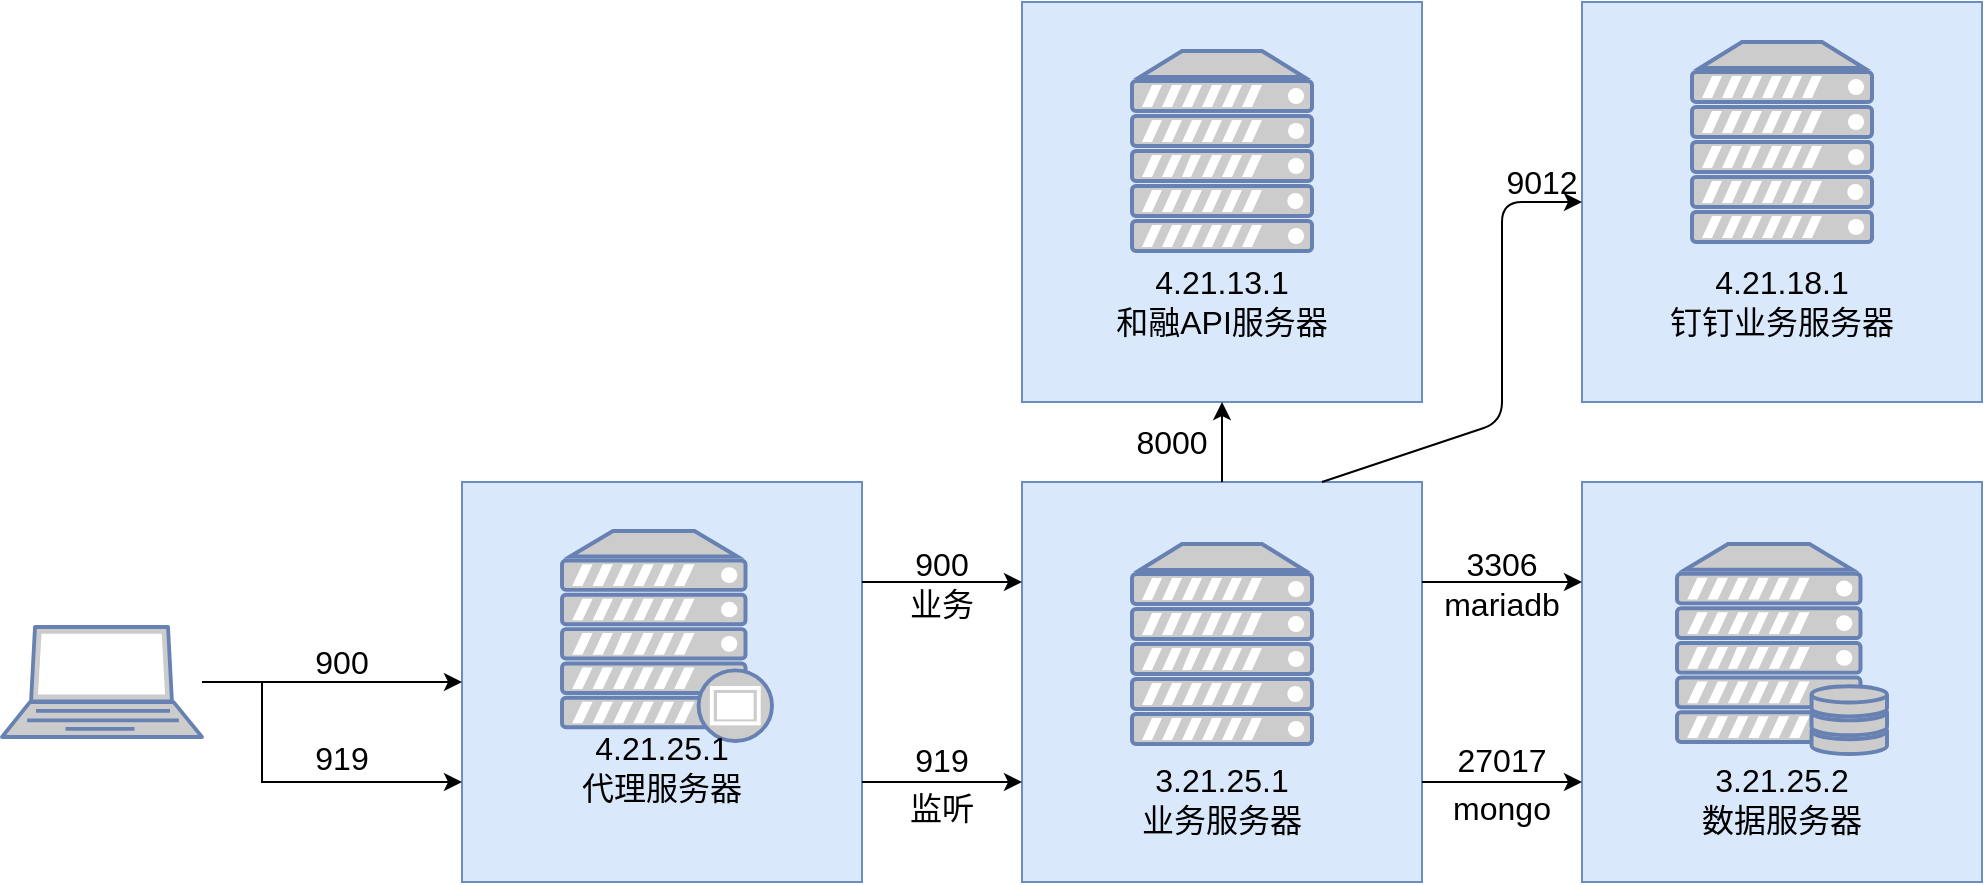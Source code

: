 <mxfile version="13.6.4" type="github">
  <diagram id="WrnQYbpCY2WoX9VJuDWH" name="第 1 页">
    <mxGraphModel dx="2062" dy="762" grid="1" gridSize="10" guides="1" tooltips="1" connect="1" arrows="1" fold="1" page="1" pageScale="1" pageWidth="1169" pageHeight="826" math="0" shadow="0">
      <root>
        <mxCell id="0" />
        <mxCell id="1" parent="0" />
        <mxCell id="SjH9K1tZbJp-Q752Gywk-21" value="" style="whiteSpace=wrap;html=1;aspect=fixed;fontSize=16;fillColor=#dae8fc;strokeColor=#6c8ebf;" parent="1" vertex="1">
          <mxGeometry x="880" y="130" width="200" height="200" as="geometry" />
        </mxCell>
        <mxCell id="SjH9K1tZbJp-Q752Gywk-9" value="" style="whiteSpace=wrap;html=1;aspect=fixed;fontSize=16;fillColor=#dae8fc;strokeColor=#6c8ebf;" parent="1" vertex="1">
          <mxGeometry x="880" y="370" width="200" height="200" as="geometry" />
        </mxCell>
        <mxCell id="SjH9K1tZbJp-Q752Gywk-6" value="" style="whiteSpace=wrap;html=1;aspect=fixed;fontSize=16;fillColor=#dae8fc;strokeColor=#6c8ebf;" parent="1" vertex="1">
          <mxGeometry x="600" y="370" width="200" height="200" as="geometry" />
        </mxCell>
        <mxCell id="SjH9K1tZbJp-Q752Gywk-3" value="" style="whiteSpace=wrap;html=1;aspect=fixed;fontSize=16;fillColor=#dae8fc;strokeColor=#6c8ebf;" parent="1" vertex="1">
          <mxGeometry x="320" y="370" width="200" height="200" as="geometry" />
        </mxCell>
        <mxCell id="SjH9K1tZbJp-Q752Gywk-1" value="" style="fontColor=#0066CC;verticalAlign=top;verticalLabelPosition=bottom;labelPosition=center;align=center;html=1;outlineConnect=0;fillColor=#CCCCCC;strokeColor=#6881B3;gradientColor=none;gradientDirection=north;strokeWidth=2;shape=mxgraph.networks.proxy_server;" parent="1" vertex="1">
          <mxGeometry x="370" y="394.5" width="105" height="105" as="geometry" />
        </mxCell>
        <mxCell id="SjH9K1tZbJp-Q752Gywk-2" value="4.21.25.1&lt;br&gt;代理服务器" style="text;html=1;strokeColor=none;fillColor=none;align=center;verticalAlign=middle;whiteSpace=wrap;rounded=0;fontSize=16;" parent="1" vertex="1">
          <mxGeometry x="332" y="502.5" width="176" height="20" as="geometry" />
        </mxCell>
        <mxCell id="SjH9K1tZbJp-Q752Gywk-4" value="" style="fontColor=#0066CC;verticalAlign=top;verticalLabelPosition=bottom;labelPosition=center;align=center;html=1;outlineConnect=0;fillColor=#CCCCCC;strokeColor=#6881B3;gradientColor=none;gradientDirection=north;strokeWidth=2;shape=mxgraph.networks.server_storage;" parent="1" vertex="1">
          <mxGeometry x="927.5" y="401" width="105" height="105" as="geometry" />
        </mxCell>
        <mxCell id="SjH9K1tZbJp-Q752Gywk-5" value="" style="fontColor=#0066CC;verticalAlign=top;verticalLabelPosition=bottom;labelPosition=center;align=center;html=1;outlineConnect=0;fillColor=#CCCCCC;strokeColor=#6881B3;gradientColor=none;gradientDirection=north;strokeWidth=2;shape=mxgraph.networks.server;" parent="1" vertex="1">
          <mxGeometry x="655" y="401" width="90" height="100" as="geometry" />
        </mxCell>
        <mxCell id="SjH9K1tZbJp-Q752Gywk-8" value="3.21.25.1&lt;br&gt;业务服务器" style="text;html=1;strokeColor=none;fillColor=none;align=center;verticalAlign=middle;whiteSpace=wrap;rounded=0;fontSize=16;" parent="1" vertex="1">
          <mxGeometry x="612" y="519" width="176" height="20" as="geometry" />
        </mxCell>
        <mxCell id="SjH9K1tZbJp-Q752Gywk-10" value="3.21.25.2&lt;br&gt;数据服务器" style="text;html=1;strokeColor=none;fillColor=none;align=center;verticalAlign=middle;whiteSpace=wrap;rounded=0;fontSize=16;" parent="1" vertex="1">
          <mxGeometry x="892" y="519" width="176" height="20" as="geometry" />
        </mxCell>
        <mxCell id="SjH9K1tZbJp-Q752Gywk-12" value="" style="endArrow=classic;html=1;fontSize=16;exitX=1;exitY=0.25;exitDx=0;exitDy=0;entryX=0;entryY=0.25;entryDx=0;entryDy=0;" parent="1" source="SjH9K1tZbJp-Q752Gywk-3" target="SjH9K1tZbJp-Q752Gywk-6" edge="1">
          <mxGeometry width="50" height="50" relative="1" as="geometry">
            <mxPoint x="510" y="470" as="sourcePoint" />
            <mxPoint x="560" y="420" as="targetPoint" />
          </mxGeometry>
        </mxCell>
        <mxCell id="SjH9K1tZbJp-Q752Gywk-13" value="" style="endArrow=classic;html=1;fontSize=16;exitX=1;exitY=0.75;exitDx=0;exitDy=0;entryX=0;entryY=0.75;entryDx=0;entryDy=0;" parent="1" source="SjH9K1tZbJp-Q752Gywk-3" target="SjH9K1tZbJp-Q752Gywk-6" edge="1">
          <mxGeometry width="50" height="50" relative="1" as="geometry">
            <mxPoint x="533" y="450" as="sourcePoint" />
            <mxPoint x="605" y="448" as="targetPoint" />
          </mxGeometry>
        </mxCell>
        <mxCell id="SjH9K1tZbJp-Q752Gywk-14" value="" style="whiteSpace=wrap;html=1;aspect=fixed;fontSize=16;fillColor=#dae8fc;strokeColor=#6c8ebf;" parent="1" vertex="1">
          <mxGeometry x="600" y="130" width="200" height="200" as="geometry" />
        </mxCell>
        <mxCell id="SjH9K1tZbJp-Q752Gywk-15" value="" style="fontColor=#0066CC;verticalAlign=top;verticalLabelPosition=bottom;labelPosition=center;align=center;html=1;outlineConnect=0;fillColor=#CCCCCC;strokeColor=#6881B3;gradientColor=none;gradientDirection=north;strokeWidth=2;shape=mxgraph.networks.server;" parent="1" vertex="1">
          <mxGeometry x="655" y="154.5" width="90" height="100" as="geometry" />
        </mxCell>
        <mxCell id="SjH9K1tZbJp-Q752Gywk-16" value="" style="endArrow=classic;html=1;fontSize=16;exitX=0.5;exitY=0;exitDx=0;exitDy=0;entryX=0.5;entryY=1;entryDx=0;entryDy=0;" parent="1" source="SjH9K1tZbJp-Q752Gywk-6" target="SjH9K1tZbJp-Q752Gywk-14" edge="1">
          <mxGeometry width="50" height="50" relative="1" as="geometry">
            <mxPoint x="680" y="320" as="sourcePoint" />
            <mxPoint x="630" y="370" as="targetPoint" />
          </mxGeometry>
        </mxCell>
        <mxCell id="SjH9K1tZbJp-Q752Gywk-18" value="4.21.13.1&lt;br&gt;和融API服务器" style="text;html=1;strokeColor=none;fillColor=none;align=center;verticalAlign=middle;whiteSpace=wrap;rounded=0;fontSize=16;" parent="1" vertex="1">
          <mxGeometry x="612" y="270" width="176" height="20" as="geometry" />
        </mxCell>
        <mxCell id="SjH9K1tZbJp-Q752Gywk-19" value="" style="fontColor=#0066CC;verticalAlign=top;verticalLabelPosition=bottom;labelPosition=center;align=center;html=1;outlineConnect=0;fillColor=#CCCCCC;strokeColor=#6881B3;gradientColor=none;gradientDirection=north;strokeWidth=2;shape=mxgraph.networks.server;" parent="1" vertex="1">
          <mxGeometry x="935" y="150" width="90" height="100" as="geometry" />
        </mxCell>
        <mxCell id="SjH9K1tZbJp-Q752Gywk-20" value="4.21.18.1&lt;br&gt;钉钉业务服务器" style="text;html=1;strokeColor=none;fillColor=none;align=center;verticalAlign=middle;whiteSpace=wrap;rounded=0;fontSize=16;" parent="1" vertex="1">
          <mxGeometry x="892" y="270" width="176" height="20" as="geometry" />
        </mxCell>
        <mxCell id="SjH9K1tZbJp-Q752Gywk-22" value="" style="endArrow=classic;html=1;fontSize=16;entryX=0;entryY=0.5;entryDx=0;entryDy=0;exitX=0.75;exitY=0;exitDx=0;exitDy=0;" parent="1" source="SjH9K1tZbJp-Q752Gywk-6" target="SjH9K1tZbJp-Q752Gywk-21" edge="1">
          <mxGeometry width="50" height="50" relative="1" as="geometry">
            <mxPoint x="1020" y="320" as="sourcePoint" />
            <mxPoint x="970" y="370" as="targetPoint" />
            <Array as="points">
              <mxPoint x="840" y="340" />
              <mxPoint x="840" y="230" />
            </Array>
          </mxGeometry>
        </mxCell>
        <mxCell id="SjH9K1tZbJp-Q752Gywk-23" value="8000" style="text;html=1;strokeColor=none;fillColor=none;align=center;verticalAlign=middle;whiteSpace=wrap;rounded=0;fontSize=16;" parent="1" vertex="1">
          <mxGeometry x="655" y="340" width="40" height="20" as="geometry" />
        </mxCell>
        <mxCell id="SjH9K1tZbJp-Q752Gywk-24" value="9012" style="text;html=1;strokeColor=none;fillColor=none;align=center;verticalAlign=middle;whiteSpace=wrap;rounded=0;fontSize=16;" parent="1" vertex="1">
          <mxGeometry x="840" y="210" width="40" height="20" as="geometry" />
        </mxCell>
        <mxCell id="SjH9K1tZbJp-Q752Gywk-25" value="" style="endArrow=classic;html=1;fontSize=16;exitX=1;exitY=0.25;exitDx=0;exitDy=0;entryX=0;entryY=0.25;entryDx=0;entryDy=0;" parent="1" source="SjH9K1tZbJp-Q752Gywk-6" target="SjH9K1tZbJp-Q752Gywk-9" edge="1">
          <mxGeometry width="50" height="50" relative="1" as="geometry">
            <mxPoint x="710" y="380" as="sourcePoint" />
            <mxPoint x="710" y="340" as="targetPoint" />
          </mxGeometry>
        </mxCell>
        <mxCell id="SjH9K1tZbJp-Q752Gywk-26" value="" style="endArrow=classic;html=1;fontSize=16;exitX=1;exitY=0.75;exitDx=0;exitDy=0;entryX=0;entryY=0.75;entryDx=0;entryDy=0;" parent="1" source="SjH9K1tZbJp-Q752Gywk-6" target="SjH9K1tZbJp-Q752Gywk-9" edge="1">
          <mxGeometry width="50" height="50" relative="1" as="geometry">
            <mxPoint x="800" y="506" as="sourcePoint" />
            <mxPoint x="880" y="506" as="targetPoint" />
          </mxGeometry>
        </mxCell>
        <mxCell id="SjH9K1tZbJp-Q752Gywk-27" value="3306" style="text;html=1;strokeColor=none;fillColor=none;align=center;verticalAlign=middle;whiteSpace=wrap;rounded=0;fontSize=16;" parent="1" vertex="1">
          <mxGeometry x="820" y="401" width="40" height="20" as="geometry" />
        </mxCell>
        <mxCell id="SjH9K1tZbJp-Q752Gywk-28" value="27017" style="text;html=1;strokeColor=none;fillColor=none;align=center;verticalAlign=middle;whiteSpace=wrap;rounded=0;fontSize=16;" parent="1" vertex="1">
          <mxGeometry x="820" y="499" width="40" height="20" as="geometry" />
        </mxCell>
        <mxCell id="SjH9K1tZbJp-Q752Gywk-29" value="mongo" style="text;html=1;strokeColor=none;fillColor=none;align=center;verticalAlign=middle;whiteSpace=wrap;rounded=0;fontSize=16;" parent="1" vertex="1">
          <mxGeometry x="820" y="523" width="40" height="20" as="geometry" />
        </mxCell>
        <mxCell id="SjH9K1tZbJp-Q752Gywk-30" value="mariadb" style="text;html=1;strokeColor=none;fillColor=none;align=center;verticalAlign=middle;whiteSpace=wrap;rounded=0;fontSize=16;" parent="1" vertex="1">
          <mxGeometry x="820" y="421" width="40" height="20" as="geometry" />
        </mxCell>
        <mxCell id="SjH9K1tZbJp-Q752Gywk-31" value="900" style="text;html=1;strokeColor=none;fillColor=none;align=center;verticalAlign=middle;whiteSpace=wrap;rounded=0;fontSize=16;" parent="1" vertex="1">
          <mxGeometry x="540" y="401" width="40" height="20" as="geometry" />
        </mxCell>
        <mxCell id="SjH9K1tZbJp-Q752Gywk-32" value="业务" style="text;html=1;strokeColor=none;fillColor=none;align=center;verticalAlign=middle;whiteSpace=wrap;rounded=0;fontSize=16;" parent="1" vertex="1">
          <mxGeometry x="540" y="421" width="40" height="20" as="geometry" />
        </mxCell>
        <mxCell id="SjH9K1tZbJp-Q752Gywk-33" value="919" style="text;html=1;strokeColor=none;fillColor=none;align=center;verticalAlign=middle;whiteSpace=wrap;rounded=0;fontSize=16;" parent="1" vertex="1">
          <mxGeometry x="540" y="499" width="40" height="20" as="geometry" />
        </mxCell>
        <mxCell id="SjH9K1tZbJp-Q752Gywk-34" value="监听" style="text;html=1;strokeColor=none;fillColor=none;align=center;verticalAlign=middle;whiteSpace=wrap;rounded=0;fontSize=16;" parent="1" vertex="1">
          <mxGeometry x="540" y="523" width="40" height="20" as="geometry" />
        </mxCell>
        <mxCell id="SjH9K1tZbJp-Q752Gywk-37" style="edgeStyle=orthogonalEdgeStyle;rounded=0;orthogonalLoop=1;jettySize=auto;html=1;entryX=0;entryY=0.5;entryDx=0;entryDy=0;fontSize=16;" parent="1" source="SjH9K1tZbJp-Q752Gywk-35" target="SjH9K1tZbJp-Q752Gywk-3" edge="1">
          <mxGeometry relative="1" as="geometry" />
        </mxCell>
        <mxCell id="SjH9K1tZbJp-Q752Gywk-38" style="edgeStyle=orthogonalEdgeStyle;rounded=0;orthogonalLoop=1;jettySize=auto;html=1;entryX=0;entryY=0.75;entryDx=0;entryDy=0;fontSize=16;" parent="1" source="SjH9K1tZbJp-Q752Gywk-35" target="SjH9K1tZbJp-Q752Gywk-3" edge="1">
          <mxGeometry relative="1" as="geometry">
            <Array as="points">
              <mxPoint x="220" y="470" />
              <mxPoint x="220" y="520" />
            </Array>
          </mxGeometry>
        </mxCell>
        <mxCell id="SjH9K1tZbJp-Q752Gywk-35" value="" style="fontColor=#0066CC;verticalAlign=top;verticalLabelPosition=bottom;labelPosition=center;align=center;html=1;outlineConnect=0;fillColor=#CCCCCC;strokeColor=#6881B3;gradientColor=none;gradientDirection=north;strokeWidth=2;shape=mxgraph.networks.laptop;" parent="1" vertex="1">
          <mxGeometry x="90" y="442.5" width="100" height="55" as="geometry" />
        </mxCell>
        <mxCell id="SjH9K1tZbJp-Q752Gywk-39" value="900" style="text;html=1;strokeColor=none;fillColor=none;align=center;verticalAlign=middle;whiteSpace=wrap;rounded=0;fontSize=16;" parent="1" vertex="1">
          <mxGeometry x="240" y="450" width="40" height="20" as="geometry" />
        </mxCell>
        <mxCell id="SjH9K1tZbJp-Q752Gywk-40" value="919" style="text;html=1;strokeColor=none;fillColor=none;align=center;verticalAlign=middle;whiteSpace=wrap;rounded=0;fontSize=16;" parent="1" vertex="1">
          <mxGeometry x="240" y="497.5" width="40" height="20" as="geometry" />
        </mxCell>
      </root>
    </mxGraphModel>
  </diagram>
</mxfile>
